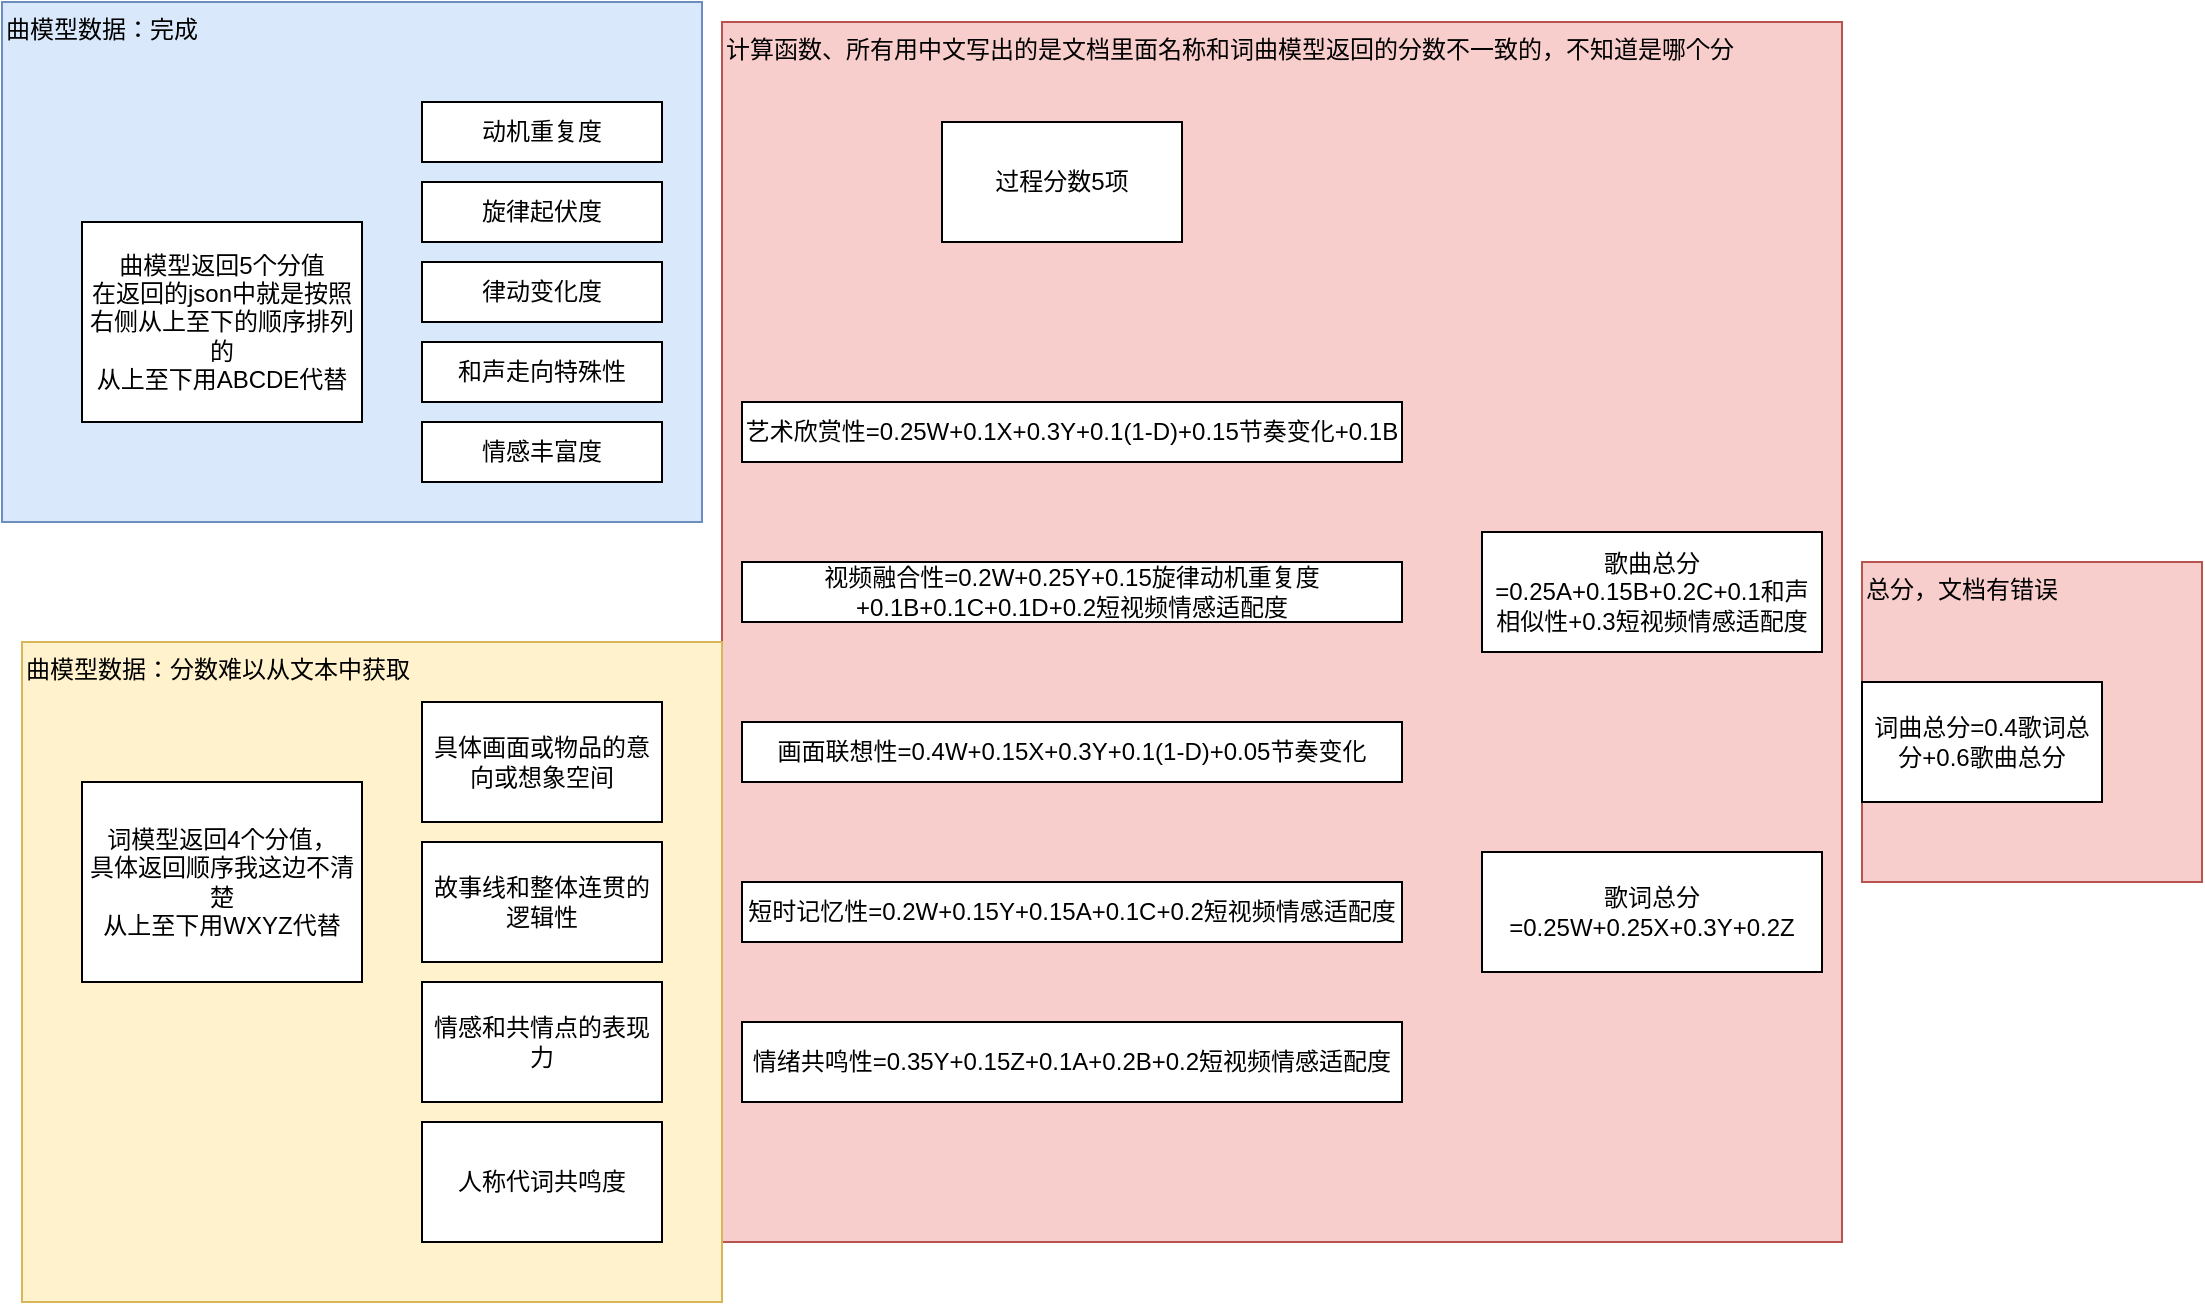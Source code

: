 <mxfile version="24.4.0" type="github">
  <diagram name="第 1 页" id="Ka3PL8n0c80XJF6ejj-2">
    <mxGraphModel dx="1363" dy="866" grid="1" gridSize="10" guides="1" tooltips="1" connect="1" arrows="1" fold="1" page="1" pageScale="1" pageWidth="827" pageHeight="1169" math="0" shadow="0">
      <root>
        <mxCell id="0" />
        <mxCell id="1" parent="0" />
        <mxCell id="Fla-MqzZNqk-GgIwZnwQ-28" value="总分，文档有错误" style="rounded=0;whiteSpace=wrap;html=1;align=left;verticalAlign=top;fillColor=#f8cecc;strokeColor=#b85450;" vertex="1" parent="1">
          <mxGeometry x="960" y="330" width="170" height="160" as="geometry" />
        </mxCell>
        <mxCell id="Fla-MqzZNqk-GgIwZnwQ-27" value="计算函数、所有用中文写出的是文档里面名称和词曲模型返回的分数不一致的，不知道是哪个分" style="rounded=0;whiteSpace=wrap;html=1;align=left;verticalAlign=top;fillColor=#f8cecc;strokeColor=#b85450;" vertex="1" parent="1">
          <mxGeometry x="390" y="60" width="560" height="610" as="geometry" />
        </mxCell>
        <mxCell id="Fla-MqzZNqk-GgIwZnwQ-26" value="曲模型数据：分数难以从文本中获取" style="rounded=0;whiteSpace=wrap;html=1;align=left;verticalAlign=top;fillColor=#fff2cc;strokeColor=#d6b656;" vertex="1" parent="1">
          <mxGeometry x="40" y="370" width="350" height="330" as="geometry" />
        </mxCell>
        <mxCell id="Fla-MqzZNqk-GgIwZnwQ-25" value="曲模型数据：完成" style="rounded=0;whiteSpace=wrap;html=1;align=left;verticalAlign=top;fillColor=#dae8fc;strokeColor=#6c8ebf;" vertex="1" parent="1">
          <mxGeometry x="30" y="50" width="350" height="260" as="geometry" />
        </mxCell>
        <mxCell id="Fla-MqzZNqk-GgIwZnwQ-1" value="曲模型返回5个分值&lt;div&gt;在返回的json中就是按照右侧从上至下的顺序排列的&lt;/div&gt;&lt;div&gt;从上至下用ABCDE代替&lt;/div&gt;" style="rounded=0;whiteSpace=wrap;html=1;" vertex="1" parent="1">
          <mxGeometry x="70" y="160" width="140" height="100" as="geometry" />
        </mxCell>
        <mxCell id="Fla-MqzZNqk-GgIwZnwQ-2" value="词模型返回4个分值，&lt;div&gt;具体返回顺序我这边不清楚&lt;/div&gt;&lt;div&gt;从上至下用WXYZ代替&lt;/div&gt;" style="whiteSpace=wrap;html=1;" vertex="1" parent="1">
          <mxGeometry x="70" y="440" width="140" height="100" as="geometry" />
        </mxCell>
        <mxCell id="Fla-MqzZNqk-GgIwZnwQ-3" value="动机重复度" style="whiteSpace=wrap;html=1;" vertex="1" parent="1">
          <mxGeometry x="240" y="100" width="120" height="30" as="geometry" />
        </mxCell>
        <mxCell id="Fla-MqzZNqk-GgIwZnwQ-6" value="旋律起伏度" style="whiteSpace=wrap;html=1;" vertex="1" parent="1">
          <mxGeometry x="240" y="140" width="120" height="30" as="geometry" />
        </mxCell>
        <mxCell id="Fla-MqzZNqk-GgIwZnwQ-7" value="律动变化度" style="whiteSpace=wrap;html=1;" vertex="1" parent="1">
          <mxGeometry x="240" y="180" width="120" height="30" as="geometry" />
        </mxCell>
        <mxCell id="Fla-MqzZNqk-GgIwZnwQ-8" value="和声走向特殊性" style="whiteSpace=wrap;html=1;" vertex="1" parent="1">
          <mxGeometry x="240" y="220" width="120" height="30" as="geometry" />
        </mxCell>
        <mxCell id="Fla-MqzZNqk-GgIwZnwQ-9" value="情感丰富度" style="whiteSpace=wrap;html=1;" vertex="1" parent="1">
          <mxGeometry x="240" y="260" width="120" height="30" as="geometry" />
        </mxCell>
        <mxCell id="Fla-MqzZNqk-GgIwZnwQ-11" value="具体画面或物品的意向或想象空间" style="whiteSpace=wrap;html=1;" vertex="1" parent="1">
          <mxGeometry x="240" y="400" width="120" height="60" as="geometry" />
        </mxCell>
        <mxCell id="Fla-MqzZNqk-GgIwZnwQ-12" value="故事线和整体连贯的逻辑性" style="whiteSpace=wrap;html=1;" vertex="1" parent="1">
          <mxGeometry x="240" y="470" width="120" height="60" as="geometry" />
        </mxCell>
        <mxCell id="Fla-MqzZNqk-GgIwZnwQ-13" value="情感和共情点的表现力" style="whiteSpace=wrap;html=1;" vertex="1" parent="1">
          <mxGeometry x="240" y="540" width="120" height="60" as="geometry" />
        </mxCell>
        <mxCell id="Fla-MqzZNqk-GgIwZnwQ-14" value="人称代词共鸣度" style="whiteSpace=wrap;html=1;" vertex="1" parent="1">
          <mxGeometry x="240" y="610" width="120" height="60" as="geometry" />
        </mxCell>
        <mxCell id="Fla-MqzZNqk-GgIwZnwQ-15" value="歌词总分=0.25W+0.25X+0.3Y+0.2Z" style="whiteSpace=wrap;html=1;" vertex="1" parent="1">
          <mxGeometry x="770" y="475" width="170" height="60" as="geometry" />
        </mxCell>
        <mxCell id="Fla-MqzZNqk-GgIwZnwQ-16" value="艺术欣赏性=0.25W+0.1X+0.3Y+0.1(1-D)+0.15节奏变化+0.1B" style="whiteSpace=wrap;html=1;" vertex="1" parent="1">
          <mxGeometry x="400" y="250" width="330" height="30" as="geometry" />
        </mxCell>
        <mxCell id="Fla-MqzZNqk-GgIwZnwQ-17" value="视频融合性=0.2W+0.25Y+0.15旋律动机重复度+0.1B+0.1C+0.1D+0.2短视频情感适配度" style="whiteSpace=wrap;html=1;" vertex="1" parent="1">
          <mxGeometry x="400" y="330" width="330" height="30" as="geometry" />
        </mxCell>
        <mxCell id="Fla-MqzZNqk-GgIwZnwQ-18" value="画面联想性=0.4W+0.15X+0.3Y+0.1(1-D)+0.05节奏变化" style="whiteSpace=wrap;html=1;" vertex="1" parent="1">
          <mxGeometry x="400" y="410" width="330" height="30" as="geometry" />
        </mxCell>
        <mxCell id="Fla-MqzZNqk-GgIwZnwQ-19" value="短时记忆性=0.2W+0.15Y+0.15A+0.1C+0.2短视频情感适配度" style="whiteSpace=wrap;html=1;" vertex="1" parent="1">
          <mxGeometry x="400" y="490" width="330" height="30" as="geometry" />
        </mxCell>
        <mxCell id="Fla-MqzZNqk-GgIwZnwQ-20" value="情绪共鸣性=0.35Y+0.15Z+0.1A+0.2B+0.2短视频情感适配度" style="whiteSpace=wrap;html=1;" vertex="1" parent="1">
          <mxGeometry x="400" y="560" width="330" height="40" as="geometry" />
        </mxCell>
        <mxCell id="Fla-MqzZNqk-GgIwZnwQ-22" value="过程分数5项" style="whiteSpace=wrap;html=1;" vertex="1" parent="1">
          <mxGeometry x="500" y="110" width="120" height="60" as="geometry" />
        </mxCell>
        <mxCell id="Fla-MqzZNqk-GgIwZnwQ-23" value="歌曲总分=0.25A+0.15B+0.2C+0.1和声相似性+0.3短视频情感适配度" style="whiteSpace=wrap;html=1;" vertex="1" parent="1">
          <mxGeometry x="770" y="315" width="170" height="60" as="geometry" />
        </mxCell>
        <mxCell id="Fla-MqzZNqk-GgIwZnwQ-24" value="词曲总分=0.4歌词总分+0.6歌曲总分" style="whiteSpace=wrap;html=1;" vertex="1" parent="1">
          <mxGeometry x="960" y="390" width="120" height="60" as="geometry" />
        </mxCell>
      </root>
    </mxGraphModel>
  </diagram>
</mxfile>
